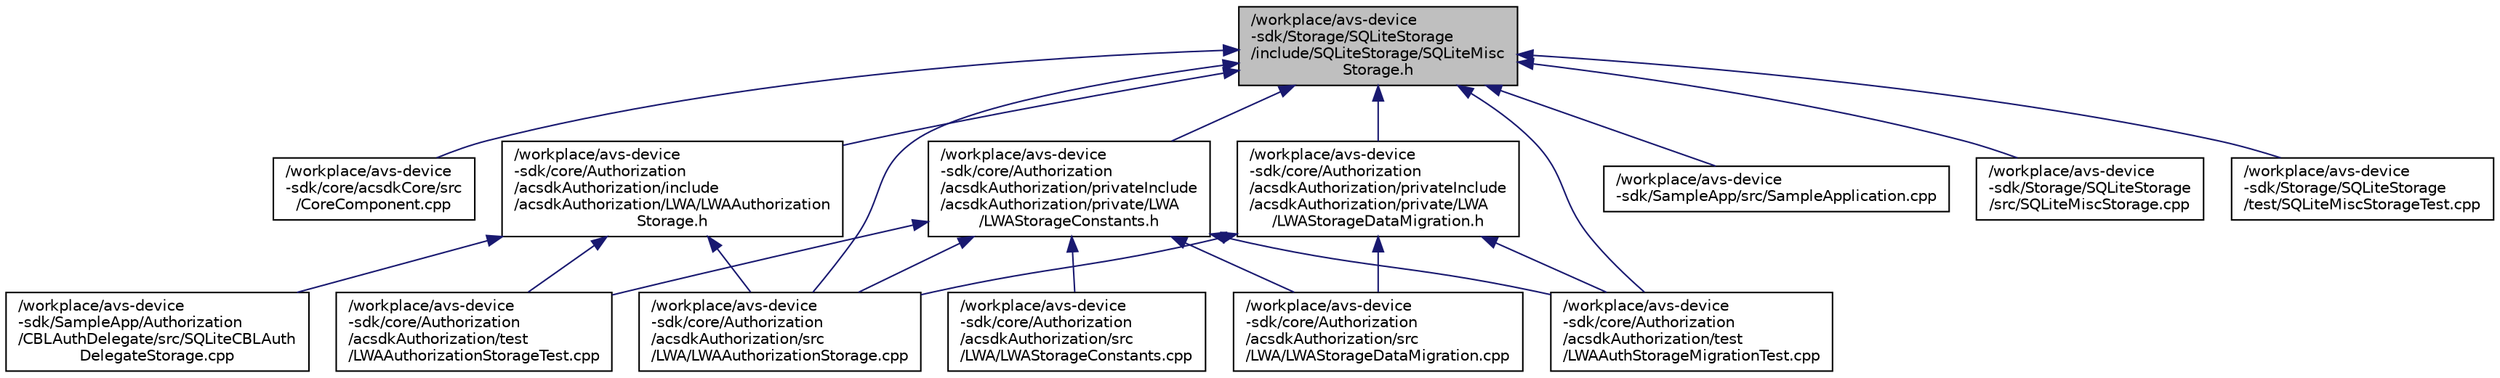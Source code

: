 digraph "/workplace/avs-device-sdk/Storage/SQLiteStorage/include/SQLiteStorage/SQLiteMiscStorage.h"
{
  edge [fontname="Helvetica",fontsize="10",labelfontname="Helvetica",labelfontsize="10"];
  node [fontname="Helvetica",fontsize="10",shape=record];
  Node17 [label="/workplace/avs-device\l-sdk/Storage/SQLiteStorage\l/include/SQLiteStorage/SQLiteMisc\lStorage.h",height=0.2,width=0.4,color="black", fillcolor="grey75", style="filled", fontcolor="black"];
  Node17 -> Node18 [dir="back",color="midnightblue",fontsize="10",style="solid",fontname="Helvetica"];
  Node18 [label="/workplace/avs-device\l-sdk/core/acsdkCore/src\l/CoreComponent.cpp",height=0.2,width=0.4,color="black", fillcolor="white", style="filled",URL="$_core_component_8cpp.html"];
  Node17 -> Node19 [dir="back",color="midnightblue",fontsize="10",style="solid",fontname="Helvetica"];
  Node19 [label="/workplace/avs-device\l-sdk/core/Authorization\l/acsdkAuthorization/include\l/acsdkAuthorization/LWA/LWAAuthorization\lStorage.h",height=0.2,width=0.4,color="black", fillcolor="white", style="filled",URL="$_l_w_a_authorization_storage_8h.html"];
  Node19 -> Node20 [dir="back",color="midnightblue",fontsize="10",style="solid",fontname="Helvetica"];
  Node20 [label="/workplace/avs-device\l-sdk/core/Authorization\l/acsdkAuthorization/src\l/LWA/LWAAuthorizationStorage.cpp",height=0.2,width=0.4,color="black", fillcolor="white", style="filled",URL="$_l_w_a_authorization_storage_8cpp.html"];
  Node19 -> Node21 [dir="back",color="midnightblue",fontsize="10",style="solid",fontname="Helvetica"];
  Node21 [label="/workplace/avs-device\l-sdk/core/Authorization\l/acsdkAuthorization/test\l/LWAAuthorizationStorageTest.cpp",height=0.2,width=0.4,color="black", fillcolor="white", style="filled",URL="$_l_w_a_authorization_storage_test_8cpp.html"];
  Node19 -> Node22 [dir="back",color="midnightblue",fontsize="10",style="solid",fontname="Helvetica"];
  Node22 [label="/workplace/avs-device\l-sdk/SampleApp/Authorization\l/CBLAuthDelegate/src/SQLiteCBLAuth\lDelegateStorage.cpp",height=0.2,width=0.4,color="black", fillcolor="white", style="filled",URL="$_s_q_lite_c_b_l_auth_delegate_storage_8cpp.html"];
  Node17 -> Node23 [dir="back",color="midnightblue",fontsize="10",style="solid",fontname="Helvetica"];
  Node23 [label="/workplace/avs-device\l-sdk/core/Authorization\l/acsdkAuthorization/privateInclude\l/acsdkAuthorization/private/LWA\l/LWAStorageConstants.h",height=0.2,width=0.4,color="black", fillcolor="white", style="filled",URL="$_l_w_a_storage_constants_8h.html"];
  Node23 -> Node20 [dir="back",color="midnightblue",fontsize="10",style="solid",fontname="Helvetica"];
  Node23 -> Node24 [dir="back",color="midnightblue",fontsize="10",style="solid",fontname="Helvetica"];
  Node24 [label="/workplace/avs-device\l-sdk/core/Authorization\l/acsdkAuthorization/src\l/LWA/LWAStorageConstants.cpp",height=0.2,width=0.4,color="black", fillcolor="white", style="filled",URL="$_l_w_a_storage_constants_8cpp.html"];
  Node23 -> Node25 [dir="back",color="midnightblue",fontsize="10",style="solid",fontname="Helvetica"];
  Node25 [label="/workplace/avs-device\l-sdk/core/Authorization\l/acsdkAuthorization/src\l/LWA/LWAStorageDataMigration.cpp",height=0.2,width=0.4,color="black", fillcolor="white", style="filled",URL="$_l_w_a_storage_data_migration_8cpp.html"];
  Node23 -> Node21 [dir="back",color="midnightblue",fontsize="10",style="solid",fontname="Helvetica"];
  Node23 -> Node26 [dir="back",color="midnightblue",fontsize="10",style="solid",fontname="Helvetica"];
  Node26 [label="/workplace/avs-device\l-sdk/core/Authorization\l/acsdkAuthorization/test\l/LWAAuthStorageMigrationTest.cpp",height=0.2,width=0.4,color="black", fillcolor="white", style="filled",URL="$_l_w_a_auth_storage_migration_test_8cpp.html"];
  Node17 -> Node27 [dir="back",color="midnightblue",fontsize="10",style="solid",fontname="Helvetica"];
  Node27 [label="/workplace/avs-device\l-sdk/core/Authorization\l/acsdkAuthorization/privateInclude\l/acsdkAuthorization/private/LWA\l/LWAStorageDataMigration.h",height=0.2,width=0.4,color="black", fillcolor="white", style="filled",URL="$_l_w_a_storage_data_migration_8h.html"];
  Node27 -> Node20 [dir="back",color="midnightblue",fontsize="10",style="solid",fontname="Helvetica"];
  Node27 -> Node25 [dir="back",color="midnightblue",fontsize="10",style="solid",fontname="Helvetica"];
  Node27 -> Node26 [dir="back",color="midnightblue",fontsize="10",style="solid",fontname="Helvetica"];
  Node17 -> Node20 [dir="back",color="midnightblue",fontsize="10",style="solid",fontname="Helvetica"];
  Node17 -> Node26 [dir="back",color="midnightblue",fontsize="10",style="solid",fontname="Helvetica"];
  Node17 -> Node28 [dir="back",color="midnightblue",fontsize="10",style="solid",fontname="Helvetica"];
  Node28 [label="/workplace/avs-device\l-sdk/SampleApp/src/SampleApplication.cpp",height=0.2,width=0.4,color="black", fillcolor="white", style="filled",URL="$_sample_application_8cpp.html"];
  Node17 -> Node29 [dir="back",color="midnightblue",fontsize="10",style="solid",fontname="Helvetica"];
  Node29 [label="/workplace/avs-device\l-sdk/Storage/SQLiteStorage\l/src/SQLiteMiscStorage.cpp",height=0.2,width=0.4,color="black", fillcolor="white", style="filled",URL="$_s_q_lite_misc_storage_8cpp.html"];
  Node17 -> Node30 [dir="back",color="midnightblue",fontsize="10",style="solid",fontname="Helvetica"];
  Node30 [label="/workplace/avs-device\l-sdk/Storage/SQLiteStorage\l/test/SQLiteMiscStorageTest.cpp",height=0.2,width=0.4,color="black", fillcolor="white", style="filled",URL="$_s_q_lite_misc_storage_test_8cpp.html"];
}
